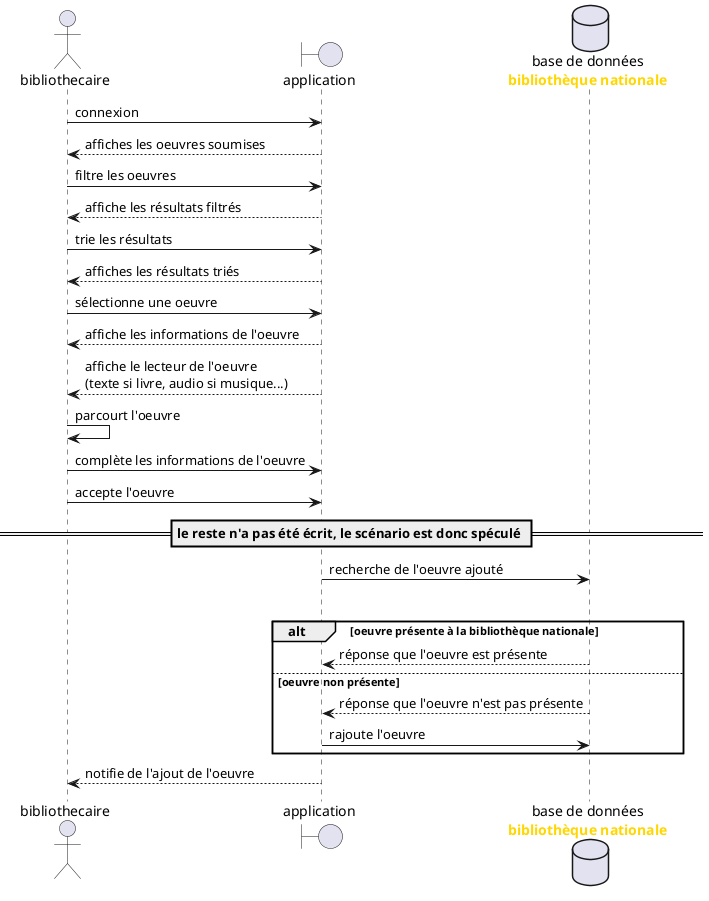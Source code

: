 @startuml sequence

actor bibliothecaire as b
boundary application as a
database "base de données\n<font color=#FFD700>**bibliothèque nationale**</font>" as bn

b -> a : connexion
a --> b : affiches les oeuvres soumises
b -> a : filtre les oeuvres
a --> b : affiche les résultats filtrés
b -> a : trie les résultats
a --> b : affiches les résultats triés
b -> a : sélectionne une oeuvre
a --> b : affiche les informations de l'oeuvre
a --> b : affiche le lecteur de l'oeuvre\n(texte si livre, audio si musique...)
b -> b : parcourt l'oeuvre
b -> a : complète les informations de l'oeuvre
b -> a : accepte l'oeuvre
== le reste n'a pas été écrit, le scénario est donc spéculé ==
a -> bn : recherche de l'oeuvre ajouté
group présence à la bibliothèque nationale
alt oeuvre présente à la bibliothèque nationale
    bn --> a : réponse que l'oeuvre est présente
else oeuvre non présente
    bn --> a : réponse que l'oeuvre n'est pas présente
    a -> bn : rajoute l'oeuvre
end
a --> b : notifie de l'ajout de l'oeuvre


@enduml